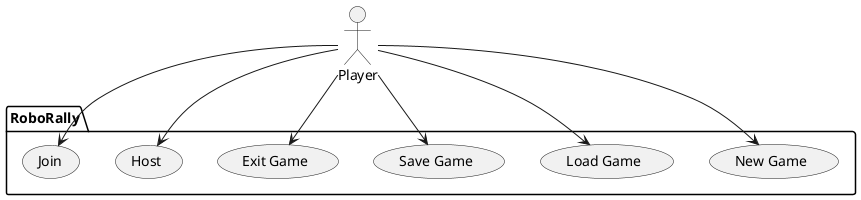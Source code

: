 @startuml
'https://plantuml.com/use-case-diagram

package RoboRally{
    usecase "New Game" as UC1
    usecase "Load Game" as UC2
    usecase "Save Game" as UC3
    usecase "Exit Game" as UC4
    usecase "Host" as UC5
    usecase "Join" as UC6
}

Player --> UC1
Player --> UC2
Player --> UC3
Player --> UC4
Player --> UC5
Player --> UC6


@enduml